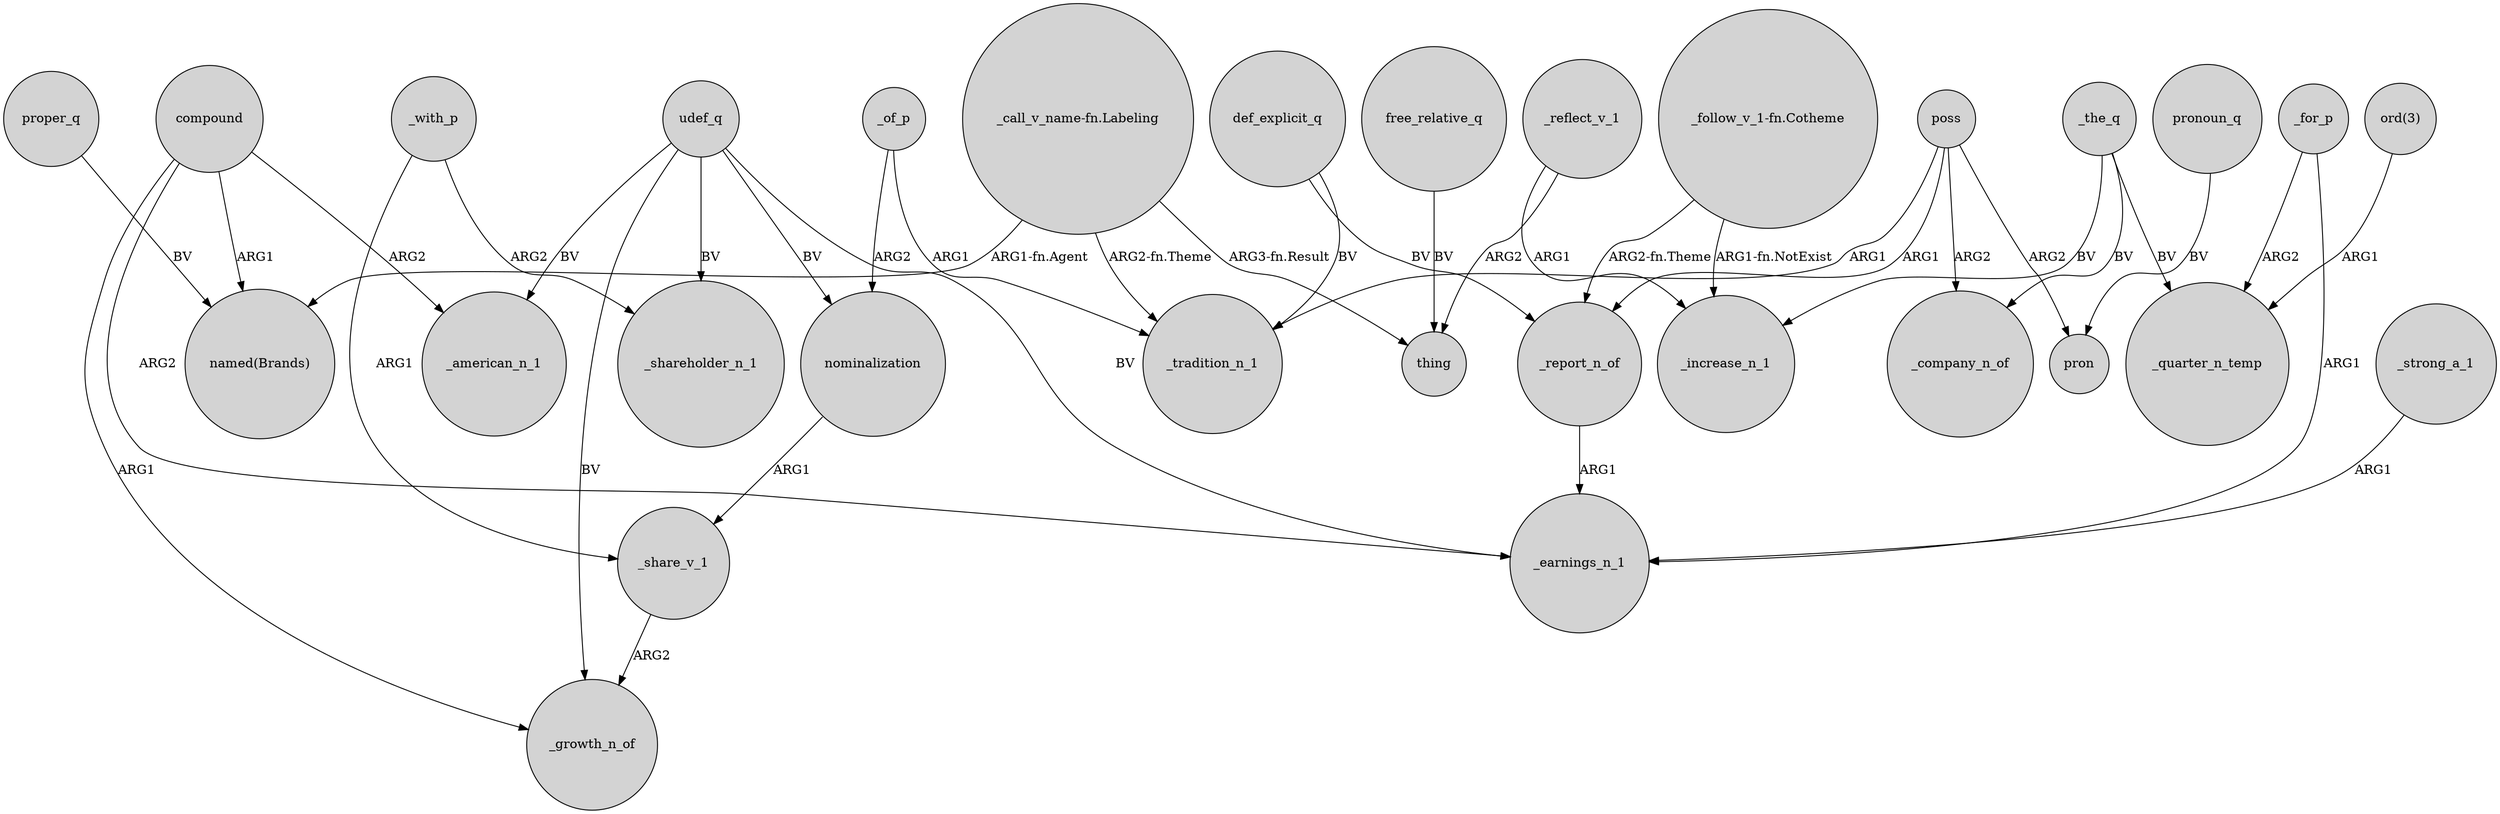 digraph {
	node [shape=circle style=filled]
	compound -> "named(Brands)" [label=ARG1]
	def_explicit_q -> _tradition_n_1 [label=BV]
	_strong_a_1 -> _earnings_n_1 [label=ARG1]
	poss -> pron [label=ARG2]
	poss -> _report_n_of [label=ARG1]
	_the_q -> _increase_n_1 [label=BV]
	"_call_v_name-fn.Labeling" -> _tradition_n_1 [label="ARG2-fn.Theme"]
	compound -> _american_n_1 [label=ARG2]
	poss -> _tradition_n_1 [label=ARG1]
	"_call_v_name-fn.Labeling" -> "named(Brands)" [label="ARG1-fn.Agent"]
	udef_q -> _earnings_n_1 [label=BV]
	_the_q -> _quarter_n_temp [label=BV]
	_for_p -> _quarter_n_temp [label=ARG2]
	udef_q -> _shareholder_n_1 [label=BV]
	_the_q -> _company_n_of [label=BV]
	_reflect_v_1 -> thing [label=ARG2]
	pronoun_q -> pron [label=BV]
	"ord(3)" -> _quarter_n_temp [label=ARG1]
	"_follow_v_1-fn.Cotheme" -> _report_n_of [label="ARG2-fn.Theme"]
	_of_p -> nominalization [label=ARG2]
	free_relative_q -> thing [label=BV]
	nominalization -> _share_v_1 [label=ARG1]
	_for_p -> _earnings_n_1 [label=ARG1]
	udef_q -> _american_n_1 [label=BV]
	udef_q -> nominalization [label=BV]
	_of_p -> _tradition_n_1 [label=ARG1]
	"_call_v_name-fn.Labeling" -> thing [label="ARG3-fn.Result"]
	_share_v_1 -> _growth_n_of [label=ARG2]
	poss -> _company_n_of [label=ARG2]
	compound -> _growth_n_of [label=ARG1]
	"_follow_v_1-fn.Cotheme" -> _increase_n_1 [label="ARG1-fn.NotExist"]
	_with_p -> _shareholder_n_1 [label=ARG2]
	compound -> _earnings_n_1 [label=ARG2]
	udef_q -> _growth_n_of [label=BV]
	_reflect_v_1 -> _increase_n_1 [label=ARG1]
	_with_p -> _share_v_1 [label=ARG1]
	def_explicit_q -> _report_n_of [label=BV]
	proper_q -> "named(Brands)" [label=BV]
	_report_n_of -> _earnings_n_1 [label=ARG1]
}
